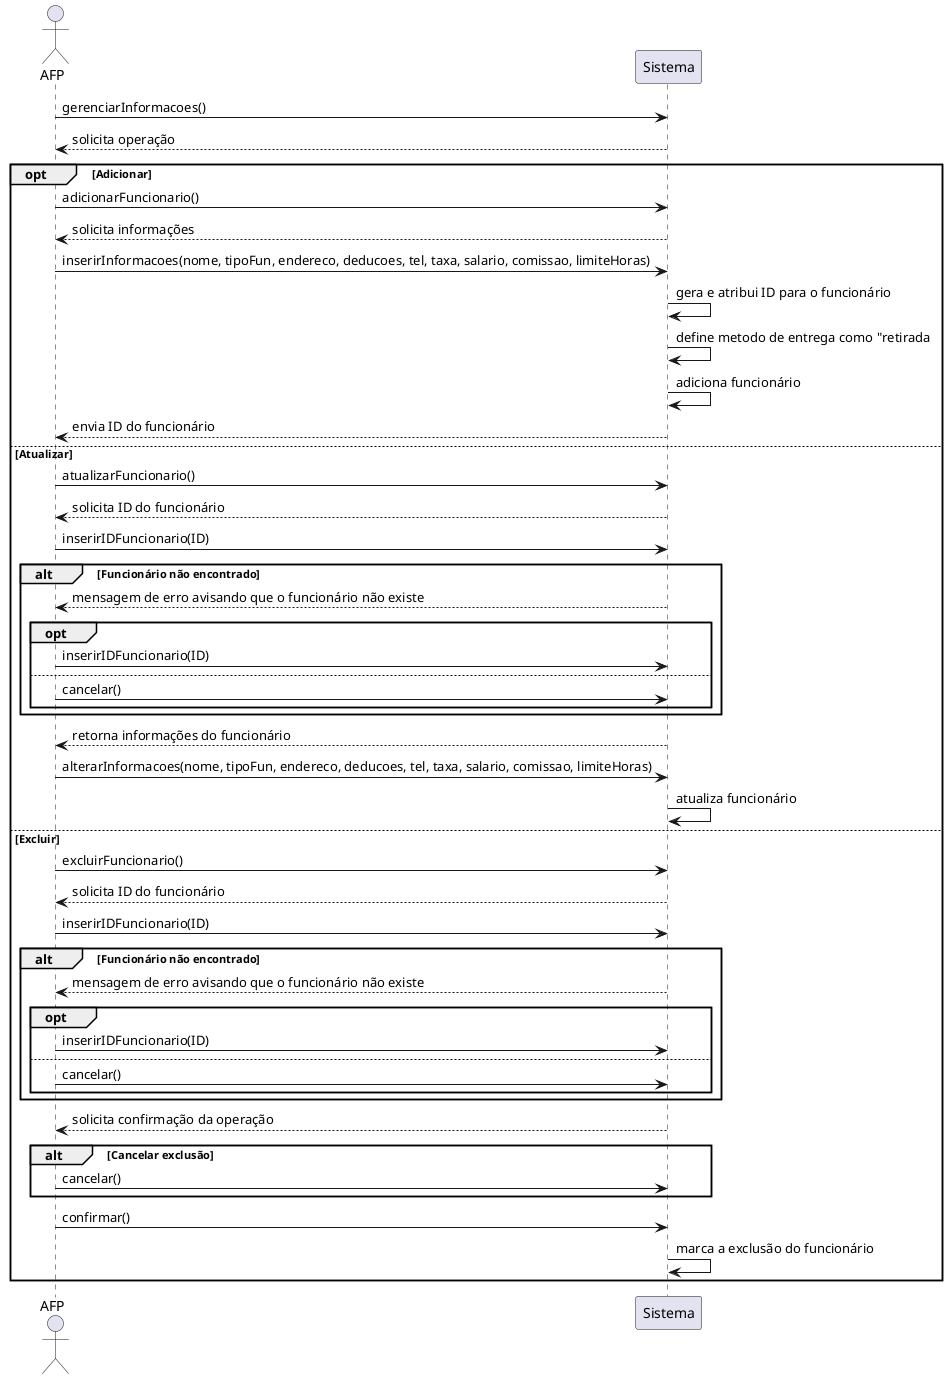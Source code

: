 @startuml

actor AFP as AFP

AFP -> Sistema : gerenciarInformacoes()
AFP <-- Sistema : solicita operação

opt Adicionar
    AFP -> Sistema : adicionarFuncionario()
    AFP <-- Sistema : solicita informações
    AFP -> Sistema : inserirInformacoes(nome, tipoFun, endereco, deducoes, tel, taxa, salario, comissao, limiteHoras)
    Sistema -> Sistema: gera e atribui ID para o funcionário
    Sistema -> Sistema: define metodo de entrega como "retirada
    Sistema -> Sistema: adiciona funcionário
    AFP <-- Sistema: envia ID do funcionário
else Atualizar
    AFP -> Sistema : atualizarFuncionario()
    AFP <-- Sistema : solicita ID do funcionário
    AFP -> Sistema : inserirIDFuncionario(ID)
    alt Funcionário não encontrado
        AFP <-- Sistema : mensagem de erro avisando que o funcionário não existe
        opt
            AFP -> Sistema : inserirIDFuncionario(ID)
        else
            AFP -> Sistema : cancelar()
        end
    end
    AFP <-- Sistema : retorna informações do funcionário
    AFP -> Sistema : alterarInformacoes(nome, tipoFun, endereco, deducoes, tel, taxa, salario, comissao, limiteHoras)
    Sistema -> Sistema: atualiza funcionário
else Excluir
    AFP -> Sistema : excluirFuncionario()
    AFP <-- Sistema : solicita ID do funcionário
    AFP -> Sistema : inserirIDFuncionario(ID)
    alt Funcionário não encontrado
        AFP <-- Sistema : mensagem de erro avisando que o funcionário não existe
        opt
            AFP -> Sistema : inserirIDFuncionario(ID)
        else
            AFP -> Sistema : cancelar()
        end
    end
    AFP <-- Sistema : solicita confirmação da operação
    alt Cancelar exclusão
         AFP -> Sistema : cancelar()
    end
    AFP -> Sistema : confirmar()
    Sistema -> Sistema : marca a exclusão do funcionário
end

@enduml